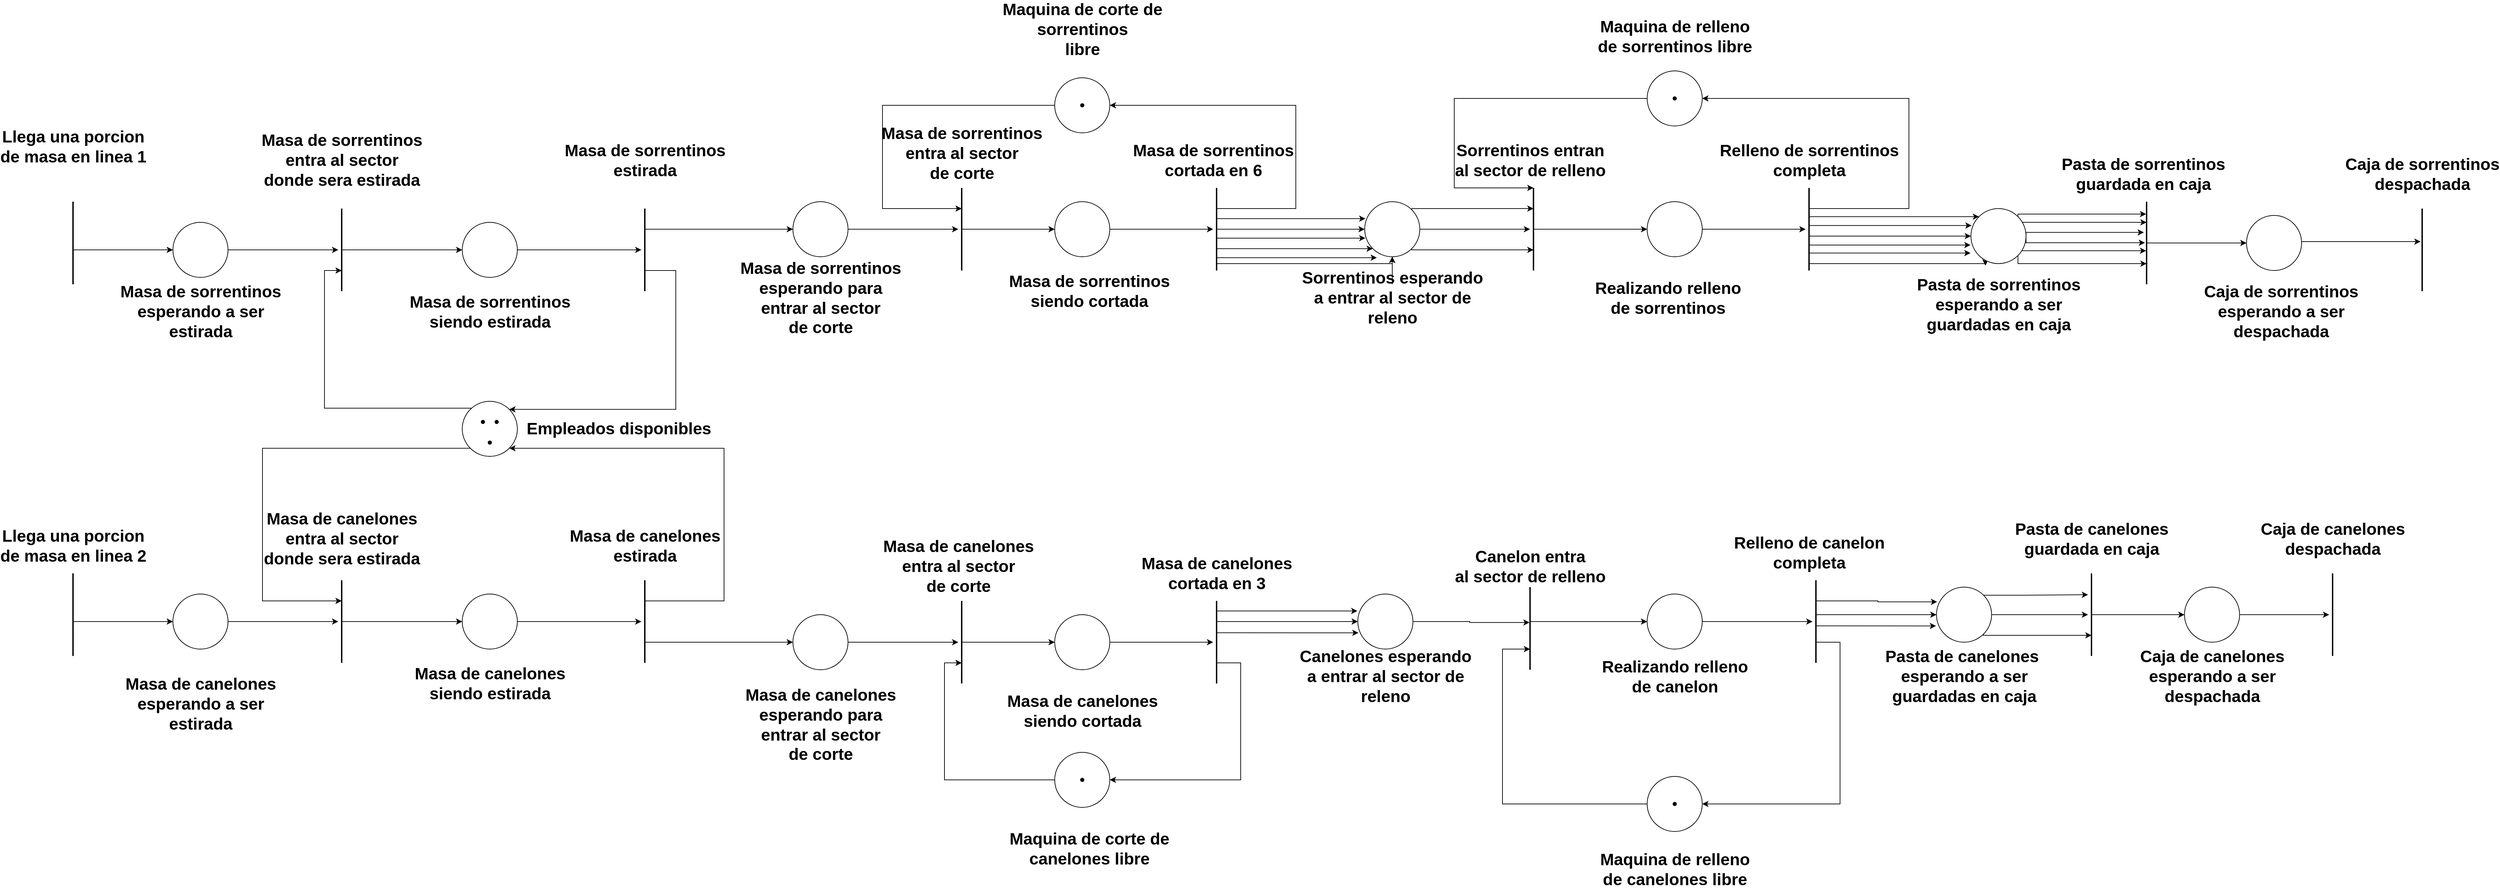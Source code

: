 <mxfile version="15.5.9" type="device"><diagram id="gnlYoE0u05erAn1N2aYO" name="Page-1"><mxGraphModel dx="2664" dy="1972" grid="1" gridSize="10" guides="1" tooltips="1" connect="1" arrows="1" fold="1" page="1" pageScale="1" pageWidth="827" pageHeight="1169" math="0" shadow="0"><root><mxCell id="0"/><mxCell id="1" parent="0"/><mxCell id="bsjl6jIEilmIiNPsIDZf-7" style="edgeStyle=orthogonalEdgeStyle;rounded=0;orthogonalLoop=1;jettySize=auto;html=1;exitX=0.75;exitY=0.5;exitDx=0;exitDy=0;exitPerimeter=0;" edge="1" parent="1" source="bsjl6jIEilmIiNPsIDZf-2" target="bsjl6jIEilmIiNPsIDZf-6"><mxGeometry relative="1" as="geometry"><Array as="points"><mxPoint x="85" y="230"/></Array></mxGeometry></mxCell><mxCell id="bsjl6jIEilmIiNPsIDZf-2" value="" style="line;strokeWidth=2;direction=south;html=1;" vertex="1" parent="1"><mxGeometry x="80" y="160" width="10" height="120" as="geometry"/></mxCell><mxCell id="bsjl6jIEilmIiNPsIDZf-30" style="edgeStyle=orthogonalEdgeStyle;rounded=0;orthogonalLoop=1;jettySize=auto;html=1;exitX=0.75;exitY=0.5;exitDx=0;exitDy=0;exitPerimeter=0;entryX=0;entryY=0.5;entryDx=0;entryDy=0;" edge="1" parent="1" source="bsjl6jIEilmIiNPsIDZf-3" target="bsjl6jIEilmIiNPsIDZf-29"><mxGeometry relative="1" as="geometry"><Array as="points"><mxPoint x="85" y="770"/></Array></mxGeometry></mxCell><mxCell id="bsjl6jIEilmIiNPsIDZf-3" value="" style="line;strokeWidth=2;direction=south;html=1;" vertex="1" parent="1"><mxGeometry x="80" y="700" width="10" height="120" as="geometry"/></mxCell><mxCell id="bsjl6jIEilmIiNPsIDZf-4" value="Llega una porcion&lt;br&gt;de masa en linea 1" style="text;strokeColor=none;fillColor=none;html=1;fontSize=24;fontStyle=1;verticalAlign=middle;align=center;" vertex="1" parent="1"><mxGeometry x="35" y="60" width="100" height="40" as="geometry"/></mxCell><mxCell id="bsjl6jIEilmIiNPsIDZf-5" value="Llega una porcion&lt;br&gt;de masa en linea 2" style="text;strokeColor=none;fillColor=none;html=1;fontSize=24;fontStyle=1;verticalAlign=middle;align=center;" vertex="1" parent="1"><mxGeometry x="35" y="640" width="100" height="40" as="geometry"/></mxCell><mxCell id="bsjl6jIEilmIiNPsIDZf-10" style="edgeStyle=orthogonalEdgeStyle;rounded=0;orthogonalLoop=1;jettySize=auto;html=1;exitX=1;exitY=0.5;exitDx=0;exitDy=0;" edge="1" parent="1" source="bsjl6jIEilmIiNPsIDZf-6" target="bsjl6jIEilmIiNPsIDZf-9"><mxGeometry relative="1" as="geometry"/></mxCell><mxCell id="bsjl6jIEilmIiNPsIDZf-6" value="" style="ellipse;whiteSpace=wrap;html=1;aspect=fixed;" vertex="1" parent="1"><mxGeometry x="230" y="190" width="80" height="80" as="geometry"/></mxCell><mxCell id="bsjl6jIEilmIiNPsIDZf-8" value="Masa de sorrentinos&lt;br&gt;esperando a ser&lt;br&gt;estirada" style="text;strokeColor=none;fillColor=none;html=1;fontSize=24;fontStyle=1;verticalAlign=middle;align=center;" vertex="1" parent="1"><mxGeometry x="220" y="300" width="100" height="40" as="geometry"/></mxCell><mxCell id="bsjl6jIEilmIiNPsIDZf-13" style="edgeStyle=orthogonalEdgeStyle;rounded=0;orthogonalLoop=1;jettySize=auto;html=1;exitX=0.75;exitY=0.5;exitDx=0;exitDy=0;exitPerimeter=0;entryX=0;entryY=0.5;entryDx=0;entryDy=0;" edge="1" parent="1" source="bsjl6jIEilmIiNPsIDZf-9" target="bsjl6jIEilmIiNPsIDZf-12"><mxGeometry relative="1" as="geometry"><Array as="points"><mxPoint x="475" y="230"/></Array></mxGeometry></mxCell><mxCell id="bsjl6jIEilmIiNPsIDZf-9" value="" style="line;strokeWidth=2;direction=south;html=1;" vertex="1" parent="1"><mxGeometry x="470" y="170" width="10" height="120" as="geometry"/></mxCell><mxCell id="bsjl6jIEilmIiNPsIDZf-11" value="Masa de sorrentinos&lt;br&gt;entra al sector&lt;br&gt;donde sera estirada" style="text;strokeColor=none;fillColor=none;html=1;fontSize=24;fontStyle=1;verticalAlign=middle;align=center;" vertex="1" parent="1"><mxGeometry x="425" y="80" width="100" height="40" as="geometry"/></mxCell><mxCell id="bsjl6jIEilmIiNPsIDZf-18" style="edgeStyle=orthogonalEdgeStyle;rounded=0;orthogonalLoop=1;jettySize=auto;html=1;exitX=1;exitY=0.5;exitDx=0;exitDy=0;" edge="1" parent="1" source="bsjl6jIEilmIiNPsIDZf-12" target="bsjl6jIEilmIiNPsIDZf-17"><mxGeometry relative="1" as="geometry"/></mxCell><mxCell id="bsjl6jIEilmIiNPsIDZf-12" value="" style="ellipse;whiteSpace=wrap;html=1;aspect=fixed;fontStyle=1" vertex="1" parent="1"><mxGeometry x="650" y="190" width="80" height="80" as="geometry"/></mxCell><mxCell id="bsjl6jIEilmIiNPsIDZf-14" value="Masa de sorrentinos&lt;br&gt;siendo estirada" style="text;strokeColor=none;fillColor=none;html=1;fontSize=24;fontStyle=1;verticalAlign=middle;align=center;" vertex="1" parent="1"><mxGeometry x="640" y="300" width="100" height="40" as="geometry"/></mxCell><mxCell id="bsjl6jIEilmIiNPsIDZf-28" style="edgeStyle=orthogonalEdgeStyle;rounded=0;orthogonalLoop=1;jettySize=auto;html=1;exitX=0.75;exitY=0.5;exitDx=0;exitDy=0;exitPerimeter=0;entryX=1;entryY=0;entryDx=0;entryDy=0;" edge="1" parent="1" source="bsjl6jIEilmIiNPsIDZf-17" target="bsjl6jIEilmIiNPsIDZf-21"><mxGeometry relative="1" as="geometry"><Array as="points"><mxPoint x="960" y="260"/><mxPoint x="960" y="462"/></Array></mxGeometry></mxCell><mxCell id="bsjl6jIEilmIiNPsIDZf-54" style="edgeStyle=orthogonalEdgeStyle;rounded=0;orthogonalLoop=1;jettySize=auto;html=1;exitX=0.25;exitY=0.5;exitDx=0;exitDy=0;exitPerimeter=0;entryX=0;entryY=0.5;entryDx=0;entryDy=0;" edge="1" parent="1" source="bsjl6jIEilmIiNPsIDZf-17" target="bsjl6jIEilmIiNPsIDZf-51"><mxGeometry relative="1" as="geometry"/></mxCell><mxCell id="bsjl6jIEilmIiNPsIDZf-17" value="" style="line;strokeWidth=2;direction=south;html=1;" vertex="1" parent="1"><mxGeometry x="910" y="170" width="10" height="120" as="geometry"/></mxCell><mxCell id="bsjl6jIEilmIiNPsIDZf-20" value="Masa de sorrentinos&lt;br&gt;estirada" style="text;strokeColor=none;fillColor=none;html=1;fontSize=24;fontStyle=1;verticalAlign=middle;align=center;" vertex="1" parent="1"><mxGeometry x="865" y="80" width="100" height="40" as="geometry"/></mxCell><mxCell id="bsjl6jIEilmIiNPsIDZf-48" style="edgeStyle=orthogonalEdgeStyle;rounded=0;orthogonalLoop=1;jettySize=auto;html=1;exitX=0;exitY=0.5;exitDx=0;exitDy=0;entryX=0.75;entryY=0.5;entryDx=0;entryDy=0;entryPerimeter=0;" edge="1" parent="1" source="bsjl6jIEilmIiNPsIDZf-21" target="bsjl6jIEilmIiNPsIDZf-9"><mxGeometry relative="1" as="geometry"><Array as="points"><mxPoint x="670" y="490"/><mxPoint x="670" y="460"/><mxPoint x="450" y="460"/><mxPoint x="450" y="260"/></Array></mxGeometry></mxCell><mxCell id="bsjl6jIEilmIiNPsIDZf-49" style="edgeStyle=orthogonalEdgeStyle;rounded=0;orthogonalLoop=1;jettySize=auto;html=1;exitX=0;exitY=1;exitDx=0;exitDy=0;entryX=0.25;entryY=0.5;entryDx=0;entryDy=0;entryPerimeter=0;" edge="1" parent="1" source="bsjl6jIEilmIiNPsIDZf-21" target="bsjl6jIEilmIiNPsIDZf-32"><mxGeometry relative="1" as="geometry"><Array as="points"><mxPoint x="360" y="518"/><mxPoint x="360" y="740"/></Array></mxGeometry></mxCell><mxCell id="bsjl6jIEilmIiNPsIDZf-21" value="" style="ellipse;whiteSpace=wrap;html=1;aspect=fixed;" vertex="1" parent="1"><mxGeometry x="650" y="450" width="80" height="80" as="geometry"/></mxCell><mxCell id="bsjl6jIEilmIiNPsIDZf-22" value="" style="shape=waypoint;sketch=0;fillStyle=solid;size=6;pointerEvents=1;points=[];fillColor=none;resizable=0;rotatable=0;perimeter=centerPerimeter;snapToPoint=1;" vertex="1" parent="1"><mxGeometry x="660" y="460" width="40" height="40" as="geometry"/></mxCell><mxCell id="bsjl6jIEilmIiNPsIDZf-23" value="" style="shape=waypoint;sketch=0;fillStyle=solid;size=6;pointerEvents=1;points=[];fillColor=none;resizable=0;rotatable=0;perimeter=centerPerimeter;snapToPoint=1;" vertex="1" parent="1"><mxGeometry x="680" y="460" width="40" height="40" as="geometry"/></mxCell><mxCell id="bsjl6jIEilmIiNPsIDZf-24" value="" style="shape=waypoint;sketch=0;fillStyle=solid;size=6;pointerEvents=1;points=[];fillColor=none;resizable=0;rotatable=0;perimeter=centerPerimeter;snapToPoint=1;" vertex="1" parent="1"><mxGeometry x="670" y="490" width="40" height="40" as="geometry"/></mxCell><mxCell id="bsjl6jIEilmIiNPsIDZf-27" value="Empleados disponibles" style="text;strokeColor=none;fillColor=none;html=1;fontSize=24;fontStyle=1;verticalAlign=middle;align=center;" vertex="1" parent="1"><mxGeometry x="827" y="470" width="100" height="40" as="geometry"/></mxCell><mxCell id="bsjl6jIEilmIiNPsIDZf-33" style="edgeStyle=orthogonalEdgeStyle;rounded=0;orthogonalLoop=1;jettySize=auto;html=1;exitX=1;exitY=0.5;exitDx=0;exitDy=0;" edge="1" parent="1" source="bsjl6jIEilmIiNPsIDZf-29" target="bsjl6jIEilmIiNPsIDZf-32"><mxGeometry relative="1" as="geometry"/></mxCell><mxCell id="bsjl6jIEilmIiNPsIDZf-29" value="" style="ellipse;whiteSpace=wrap;html=1;aspect=fixed;" vertex="1" parent="1"><mxGeometry x="230" y="730" width="80" height="80" as="geometry"/></mxCell><mxCell id="bsjl6jIEilmIiNPsIDZf-31" value="Masa de canelones&lt;br&gt;esperando a ser&lt;br&gt;estirada" style="text;strokeColor=none;fillColor=none;html=1;fontSize=24;fontStyle=1;verticalAlign=middle;align=center;" vertex="1" parent="1"><mxGeometry x="220" y="870" width="100" height="40" as="geometry"/></mxCell><mxCell id="bsjl6jIEilmIiNPsIDZf-37" style="edgeStyle=orthogonalEdgeStyle;rounded=0;orthogonalLoop=1;jettySize=auto;html=1;exitX=0.75;exitY=0.5;exitDx=0;exitDy=0;exitPerimeter=0;entryX=0;entryY=0.5;entryDx=0;entryDy=0;" edge="1" parent="1" source="bsjl6jIEilmIiNPsIDZf-32" target="bsjl6jIEilmIiNPsIDZf-36"><mxGeometry relative="1" as="geometry"><Array as="points"><mxPoint x="475" y="770"/></Array></mxGeometry></mxCell><mxCell id="bsjl6jIEilmIiNPsIDZf-32" value="" style="line;strokeWidth=2;direction=south;html=1;" vertex="1" parent="1"><mxGeometry x="470" y="710" width="10" height="120" as="geometry"/></mxCell><mxCell id="bsjl6jIEilmIiNPsIDZf-35" value="Masa de canelones&lt;br&gt;entra al sector&lt;br&gt;donde sera estirada" style="text;strokeColor=none;fillColor=none;html=1;fontSize=24;fontStyle=1;verticalAlign=middle;align=center;" vertex="1" parent="1"><mxGeometry x="425" y="630" width="100" height="40" as="geometry"/></mxCell><mxCell id="bsjl6jIEilmIiNPsIDZf-45" style="edgeStyle=orthogonalEdgeStyle;rounded=0;orthogonalLoop=1;jettySize=auto;html=1;exitX=1;exitY=0.5;exitDx=0;exitDy=0;" edge="1" parent="1" source="bsjl6jIEilmIiNPsIDZf-36" target="bsjl6jIEilmIiNPsIDZf-43"><mxGeometry relative="1" as="geometry"/></mxCell><mxCell id="bsjl6jIEilmIiNPsIDZf-36" value="" style="ellipse;whiteSpace=wrap;html=1;aspect=fixed;fontStyle=1" vertex="1" parent="1"><mxGeometry x="650" y="730" width="80" height="80" as="geometry"/></mxCell><mxCell id="bsjl6jIEilmIiNPsIDZf-38" value="Masa de canelones&lt;br&gt;siendo estirada" style="text;strokeColor=none;fillColor=none;html=1;fontSize=24;fontStyle=1;verticalAlign=middle;align=center;" vertex="1" parent="1"><mxGeometry x="640" y="840" width="100" height="40" as="geometry"/></mxCell><mxCell id="bsjl6jIEilmIiNPsIDZf-47" style="edgeStyle=orthogonalEdgeStyle;rounded=0;orthogonalLoop=1;jettySize=auto;html=1;exitX=0.25;exitY=0.5;exitDx=0;exitDy=0;exitPerimeter=0;entryX=1;entryY=1;entryDx=0;entryDy=0;" edge="1" parent="1" source="bsjl6jIEilmIiNPsIDZf-43" target="bsjl6jIEilmIiNPsIDZf-21"><mxGeometry relative="1" as="geometry"><Array as="points"><mxPoint x="1030" y="740"/><mxPoint x="1030" y="518"/></Array></mxGeometry></mxCell><mxCell id="bsjl6jIEilmIiNPsIDZf-81" style="edgeStyle=orthogonalEdgeStyle;rounded=0;orthogonalLoop=1;jettySize=auto;html=1;exitX=0.75;exitY=0.5;exitDx=0;exitDy=0;exitPerimeter=0;entryX=0;entryY=0.5;entryDx=0;entryDy=0;" edge="1" parent="1" source="bsjl6jIEilmIiNPsIDZf-43" target="bsjl6jIEilmIiNPsIDZf-79"><mxGeometry relative="1" as="geometry"/></mxCell><mxCell id="bsjl6jIEilmIiNPsIDZf-43" value="" style="line;strokeWidth=2;direction=south;html=1;" vertex="1" parent="1"><mxGeometry x="910" y="710" width="10" height="120" as="geometry"/></mxCell><mxCell id="bsjl6jIEilmIiNPsIDZf-46" value="Masa de canelones&lt;br&gt;estirada" style="text;strokeColor=none;fillColor=none;html=1;fontSize=24;fontStyle=1;verticalAlign=middle;align=center;" vertex="1" parent="1"><mxGeometry x="865" y="640" width="100" height="40" as="geometry"/></mxCell><mxCell id="bsjl6jIEilmIiNPsIDZf-57" style="edgeStyle=orthogonalEdgeStyle;rounded=0;orthogonalLoop=1;jettySize=auto;html=1;exitX=1;exitY=0.5;exitDx=0;exitDy=0;" edge="1" parent="1" source="bsjl6jIEilmIiNPsIDZf-51" target="bsjl6jIEilmIiNPsIDZf-56"><mxGeometry relative="1" as="geometry"/></mxCell><mxCell id="bsjl6jIEilmIiNPsIDZf-51" value="" style="ellipse;whiteSpace=wrap;html=1;aspect=fixed;fontStyle=1" vertex="1" parent="1"><mxGeometry x="1130" y="160" width="80" height="80" as="geometry"/></mxCell><mxCell id="bsjl6jIEilmIiNPsIDZf-55" value="Masa de sorrentinos&lt;br&gt;esperando para&lt;br&gt;entrar al sector&lt;br&gt;de corte" style="text;strokeColor=none;fillColor=none;html=1;fontSize=24;fontStyle=1;verticalAlign=middle;align=center;" vertex="1" parent="1"><mxGeometry x="1120" y="280" width="100" height="40" as="geometry"/></mxCell><mxCell id="bsjl6jIEilmIiNPsIDZf-61" style="edgeStyle=orthogonalEdgeStyle;rounded=0;orthogonalLoop=1;jettySize=auto;html=1;exitX=0.75;exitY=0.5;exitDx=0;exitDy=0;exitPerimeter=0;entryX=0;entryY=0.5;entryDx=0;entryDy=0;" edge="1" parent="1" source="bsjl6jIEilmIiNPsIDZf-56" target="bsjl6jIEilmIiNPsIDZf-60"><mxGeometry relative="1" as="geometry"><Array as="points"><mxPoint x="1375" y="200"/></Array></mxGeometry></mxCell><mxCell id="bsjl6jIEilmIiNPsIDZf-56" value="" style="line;strokeWidth=2;direction=south;html=1;" vertex="1" parent="1"><mxGeometry x="1370" y="140" width="10" height="120" as="geometry"/></mxCell><mxCell id="bsjl6jIEilmIiNPsIDZf-59" value="Masa de sorrentinos&lt;br&gt;entra al sector&lt;br&gt;de corte" style="text;strokeColor=none;fillColor=none;html=1;fontSize=24;fontStyle=1;verticalAlign=middle;align=center;" vertex="1" parent="1"><mxGeometry x="1325" y="70" width="100" height="40" as="geometry"/></mxCell><mxCell id="bsjl6jIEilmIiNPsIDZf-76" style="edgeStyle=orthogonalEdgeStyle;rounded=0;orthogonalLoop=1;jettySize=auto;html=1;exitX=1;exitY=0.5;exitDx=0;exitDy=0;" edge="1" parent="1" source="bsjl6jIEilmIiNPsIDZf-60" target="bsjl6jIEilmIiNPsIDZf-63"><mxGeometry relative="1" as="geometry"/></mxCell><mxCell id="bsjl6jIEilmIiNPsIDZf-60" value="" style="ellipse;whiteSpace=wrap;html=1;aspect=fixed;fontStyle=1" vertex="1" parent="1"><mxGeometry x="1510" y="160" width="80" height="80" as="geometry"/></mxCell><mxCell id="bsjl6jIEilmIiNPsIDZf-62" value="Masa de sorrentinos&lt;br&gt;siendo cortada" style="text;strokeColor=none;fillColor=none;html=1;fontSize=24;fontStyle=1;verticalAlign=middle;align=center;" vertex="1" parent="1"><mxGeometry x="1510" y="270" width="100" height="40" as="geometry"/></mxCell><mxCell id="bsjl6jIEilmIiNPsIDZf-73" style="edgeStyle=orthogonalEdgeStyle;rounded=0;orthogonalLoop=1;jettySize=auto;html=1;exitX=0.25;exitY=0.5;exitDx=0;exitDy=0;exitPerimeter=0;entryX=1;entryY=0.5;entryDx=0;entryDy=0;" edge="1" parent="1" source="bsjl6jIEilmIiNPsIDZf-63" target="bsjl6jIEilmIiNPsIDZf-71"><mxGeometry relative="1" as="geometry"><Array as="points"><mxPoint x="1860" y="170"/><mxPoint x="1860" y="20"/></Array></mxGeometry></mxCell><mxCell id="bsjl6jIEilmIiNPsIDZf-100" style="edgeStyle=orthogonalEdgeStyle;rounded=0;orthogonalLoop=1;jettySize=auto;html=1;exitX=0.25;exitY=0.5;exitDx=0;exitDy=0;exitPerimeter=0;entryX=0.012;entryY=0.308;entryDx=0;entryDy=0;entryPerimeter=0;" edge="1" parent="1" source="bsjl6jIEilmIiNPsIDZf-63" target="bsjl6jIEilmIiNPsIDZf-98"><mxGeometry relative="1" as="geometry"><Array as="points"><mxPoint x="1745" y="185"/></Array></mxGeometry></mxCell><mxCell id="bsjl6jIEilmIiNPsIDZf-101" style="edgeStyle=orthogonalEdgeStyle;rounded=0;orthogonalLoop=1;jettySize=auto;html=1;exitX=0.75;exitY=0.5;exitDx=0;exitDy=0;exitPerimeter=0;entryX=0;entryY=0.5;entryDx=0;entryDy=0;" edge="1" parent="1" source="bsjl6jIEilmIiNPsIDZf-63" target="bsjl6jIEilmIiNPsIDZf-98"><mxGeometry relative="1" as="geometry"><Array as="points"><mxPoint x="1745" y="200"/></Array></mxGeometry></mxCell><mxCell id="bsjl6jIEilmIiNPsIDZf-102" style="edgeStyle=orthogonalEdgeStyle;rounded=0;orthogonalLoop=1;jettySize=auto;html=1;exitX=0.75;exitY=0.5;exitDx=0;exitDy=0;exitPerimeter=0;entryX=0.012;entryY=0.662;entryDx=0;entryDy=0;entryPerimeter=0;" edge="1" parent="1" source="bsjl6jIEilmIiNPsIDZf-63" target="bsjl6jIEilmIiNPsIDZf-98"><mxGeometry relative="1" as="geometry"><Array as="points"><mxPoint x="1745" y="213"/></Array></mxGeometry></mxCell><mxCell id="bsjl6jIEilmIiNPsIDZf-103" style="edgeStyle=orthogonalEdgeStyle;rounded=0;orthogonalLoop=1;jettySize=auto;html=1;exitX=0.75;exitY=0.5;exitDx=0;exitDy=0;exitPerimeter=0;entryX=0;entryY=1;entryDx=0;entryDy=0;" edge="1" parent="1" source="bsjl6jIEilmIiNPsIDZf-63" target="bsjl6jIEilmIiNPsIDZf-98"><mxGeometry relative="1" as="geometry"><Array as="points"><mxPoint x="1745" y="228"/></Array></mxGeometry></mxCell><mxCell id="bsjl6jIEilmIiNPsIDZf-104" style="edgeStyle=orthogonalEdgeStyle;rounded=0;orthogonalLoop=1;jettySize=auto;html=1;exitX=0.75;exitY=0.5;exitDx=0;exitDy=0;exitPerimeter=0;entryX=0.5;entryY=1;entryDx=0;entryDy=0;" edge="1" parent="1" source="bsjl6jIEilmIiNPsIDZf-63" target="bsjl6jIEilmIiNPsIDZf-98"><mxGeometry relative="1" as="geometry"><Array as="points"><mxPoint x="1745" y="250"/><mxPoint x="2000" y="250"/></Array></mxGeometry></mxCell><mxCell id="bsjl6jIEilmIiNPsIDZf-105" style="edgeStyle=orthogonalEdgeStyle;rounded=0;orthogonalLoop=1;jettySize=auto;html=1;exitX=0.75;exitY=0.5;exitDx=0;exitDy=0;exitPerimeter=0;entryX=0.221;entryY=1.017;entryDx=0;entryDy=0;entryPerimeter=0;" edge="1" parent="1" source="bsjl6jIEilmIiNPsIDZf-63" target="bsjl6jIEilmIiNPsIDZf-98"><mxGeometry relative="1" as="geometry"><Array as="points"><mxPoint x="1745" y="241"/></Array></mxGeometry></mxCell><mxCell id="bsjl6jIEilmIiNPsIDZf-63" value="" style="line;strokeWidth=2;direction=south;html=1;" vertex="1" parent="1"><mxGeometry x="1740" y="140" width="10" height="120" as="geometry"/></mxCell><mxCell id="bsjl6jIEilmIiNPsIDZf-74" style="edgeStyle=orthogonalEdgeStyle;rounded=0;orthogonalLoop=1;jettySize=auto;html=1;exitX=0;exitY=0.5;exitDx=0;exitDy=0;entryX=0.25;entryY=0.5;entryDx=0;entryDy=0;entryPerimeter=0;" edge="1" parent="1" source="bsjl6jIEilmIiNPsIDZf-71" target="bsjl6jIEilmIiNPsIDZf-56"><mxGeometry relative="1" as="geometry"><Array as="points"><mxPoint x="1260" y="20"/><mxPoint x="1260" y="170"/></Array></mxGeometry></mxCell><mxCell id="bsjl6jIEilmIiNPsIDZf-71" value="" style="ellipse;whiteSpace=wrap;html=1;aspect=fixed;fontStyle=1" vertex="1" parent="1"><mxGeometry x="1510" y="-20" width="80" height="80" as="geometry"/></mxCell><mxCell id="bsjl6jIEilmIiNPsIDZf-72" value="" style="shape=waypoint;sketch=0;fillStyle=solid;size=6;pointerEvents=1;points=[];fillColor=none;resizable=0;rotatable=0;perimeter=centerPerimeter;snapToPoint=1;" vertex="1" parent="1"><mxGeometry x="1530" width="40" height="40" as="geometry"/></mxCell><mxCell id="bsjl6jIEilmIiNPsIDZf-75" value="Maquina de corte de &lt;br&gt;sorrentinos&lt;br&gt;libre" style="text;strokeColor=none;fillColor=none;html=1;fontSize=24;fontStyle=1;verticalAlign=middle;align=center;" vertex="1" parent="1"><mxGeometry x="1500" y="-110" width="100" height="40" as="geometry"/></mxCell><mxCell id="bsjl6jIEilmIiNPsIDZf-77" value="Masa de sorrentinos&lt;br&gt;cortada en 6" style="text;strokeColor=none;fillColor=none;html=1;fontSize=24;fontStyle=1;verticalAlign=middle;align=center;" vertex="1" parent="1"><mxGeometry x="1690" y="80" width="100" height="40" as="geometry"/></mxCell><mxCell id="bsjl6jIEilmIiNPsIDZf-84" style="edgeStyle=orthogonalEdgeStyle;rounded=0;orthogonalLoop=1;jettySize=auto;html=1;exitX=1;exitY=0.5;exitDx=0;exitDy=0;" edge="1" parent="1" source="bsjl6jIEilmIiNPsIDZf-79" target="bsjl6jIEilmIiNPsIDZf-83"><mxGeometry relative="1" as="geometry"/></mxCell><mxCell id="bsjl6jIEilmIiNPsIDZf-79" value="" style="ellipse;whiteSpace=wrap;html=1;aspect=fixed;fontStyle=1" vertex="1" parent="1"><mxGeometry x="1130" y="760" width="80" height="80" as="geometry"/></mxCell><mxCell id="bsjl6jIEilmIiNPsIDZf-82" value="Masa de canelones&lt;br&gt;esperando para&lt;br&gt;entrar al sector&lt;br&gt;de corte" style="text;strokeColor=none;fillColor=none;html=1;fontSize=24;fontStyle=1;verticalAlign=middle;align=center;" vertex="1" parent="1"><mxGeometry x="1120" y="900" width="100" height="40" as="geometry"/></mxCell><mxCell id="bsjl6jIEilmIiNPsIDZf-87" style="edgeStyle=orthogonalEdgeStyle;rounded=0;orthogonalLoop=1;jettySize=auto;html=1;exitX=0.75;exitY=0.5;exitDx=0;exitDy=0;exitPerimeter=0;entryX=0;entryY=0.5;entryDx=0;entryDy=0;" edge="1" parent="1" source="bsjl6jIEilmIiNPsIDZf-83" target="bsjl6jIEilmIiNPsIDZf-86"><mxGeometry relative="1" as="geometry"><Array as="points"><mxPoint x="1375" y="800"/></Array></mxGeometry></mxCell><mxCell id="bsjl6jIEilmIiNPsIDZf-83" value="" style="line;strokeWidth=2;direction=south;html=1;" vertex="1" parent="1"><mxGeometry x="1370" y="740" width="10" height="120" as="geometry"/></mxCell><mxCell id="bsjl6jIEilmIiNPsIDZf-85" value="Masa de canelones&lt;br&gt;entra al sector&lt;br&gt;de corte" style="text;strokeColor=none;fillColor=none;html=1;fontSize=24;fontStyle=1;verticalAlign=middle;align=center;" vertex="1" parent="1"><mxGeometry x="1320" y="670" width="100" height="40" as="geometry"/></mxCell><mxCell id="bsjl6jIEilmIiNPsIDZf-91" style="edgeStyle=orthogonalEdgeStyle;rounded=0;orthogonalLoop=1;jettySize=auto;html=1;exitX=1;exitY=0.5;exitDx=0;exitDy=0;" edge="1" parent="1" source="bsjl6jIEilmIiNPsIDZf-86" target="bsjl6jIEilmIiNPsIDZf-90"><mxGeometry relative="1" as="geometry"/></mxCell><mxCell id="bsjl6jIEilmIiNPsIDZf-86" value="" style="ellipse;whiteSpace=wrap;html=1;aspect=fixed;fontStyle=1" vertex="1" parent="1"><mxGeometry x="1510" y="760" width="80" height="80" as="geometry"/></mxCell><mxCell id="bsjl6jIEilmIiNPsIDZf-88" value="Masa de canelones&lt;br&gt;siendo cortada" style="text;strokeColor=none;fillColor=none;html=1;fontSize=24;fontStyle=1;verticalAlign=middle;align=center;" vertex="1" parent="1"><mxGeometry x="1500" y="880" width="100" height="40" as="geometry"/></mxCell><mxCell id="bsjl6jIEilmIiNPsIDZf-95" style="edgeStyle=orthogonalEdgeStyle;rounded=0;orthogonalLoop=1;jettySize=auto;html=1;exitX=0.75;exitY=0.5;exitDx=0;exitDy=0;exitPerimeter=0;entryX=1;entryY=0.5;entryDx=0;entryDy=0;" edge="1" parent="1" source="bsjl6jIEilmIiNPsIDZf-90" target="bsjl6jIEilmIiNPsIDZf-93"><mxGeometry relative="1" as="geometry"><Array as="points"><mxPoint x="1780" y="830"/><mxPoint x="1780" y="1000"/></Array></mxGeometry></mxCell><mxCell id="bsjl6jIEilmIiNPsIDZf-126" style="edgeStyle=orthogonalEdgeStyle;rounded=0;orthogonalLoop=1;jettySize=auto;html=1;exitX=0.25;exitY=0.5;exitDx=0;exitDy=0;exitPerimeter=0;entryX=0;entryY=0.5;entryDx=0;entryDy=0;" edge="1" parent="1" source="bsjl6jIEilmIiNPsIDZf-90" target="bsjl6jIEilmIiNPsIDZf-125"><mxGeometry relative="1" as="geometry"/></mxCell><mxCell id="bsjl6jIEilmIiNPsIDZf-129" style="edgeStyle=orthogonalEdgeStyle;rounded=0;orthogonalLoop=1;jettySize=auto;html=1;exitX=0;exitY=0.5;exitDx=0;exitDy=0;exitPerimeter=0;entryX=-0.008;entryY=0.308;entryDx=0;entryDy=0;entryPerimeter=0;" edge="1" parent="1" source="bsjl6jIEilmIiNPsIDZf-90" target="bsjl6jIEilmIiNPsIDZf-125"><mxGeometry relative="1" as="geometry"><Array as="points"><mxPoint x="1745" y="755"/></Array></mxGeometry></mxCell><mxCell id="bsjl6jIEilmIiNPsIDZf-130" style="edgeStyle=orthogonalEdgeStyle;rounded=0;orthogonalLoop=1;jettySize=auto;html=1;exitX=0.25;exitY=0.5;exitDx=0;exitDy=0;exitPerimeter=0;entryX=0.012;entryY=0.704;entryDx=0;entryDy=0;entryPerimeter=0;" edge="1" parent="1" source="bsjl6jIEilmIiNPsIDZf-90" target="bsjl6jIEilmIiNPsIDZf-125"><mxGeometry relative="1" as="geometry"><Array as="points"><mxPoint x="1745" y="786"/></Array></mxGeometry></mxCell><mxCell id="bsjl6jIEilmIiNPsIDZf-90" value="" style="line;strokeWidth=2;direction=south;html=1;" vertex="1" parent="1"><mxGeometry x="1740" y="740" width="10" height="120" as="geometry"/></mxCell><mxCell id="bsjl6jIEilmIiNPsIDZf-92" value="Masa de canelones&lt;br&gt;cortada en 3" style="text;strokeColor=none;fillColor=none;html=1;fontSize=24;fontStyle=1;verticalAlign=middle;align=center;" vertex="1" parent="1"><mxGeometry x="1695" y="680" width="100" height="40" as="geometry"/></mxCell><mxCell id="bsjl6jIEilmIiNPsIDZf-96" style="edgeStyle=orthogonalEdgeStyle;rounded=0;orthogonalLoop=1;jettySize=auto;html=1;exitX=0;exitY=0.5;exitDx=0;exitDy=0;entryX=0.75;entryY=0.5;entryDx=0;entryDy=0;entryPerimeter=0;" edge="1" parent="1" source="bsjl6jIEilmIiNPsIDZf-93" target="bsjl6jIEilmIiNPsIDZf-83"><mxGeometry relative="1" as="geometry"><Array as="points"><mxPoint x="1350" y="1000"/><mxPoint x="1350" y="830"/></Array></mxGeometry></mxCell><mxCell id="bsjl6jIEilmIiNPsIDZf-93" value="" style="ellipse;whiteSpace=wrap;html=1;aspect=fixed;fontStyle=1" vertex="1" parent="1"><mxGeometry x="1510" y="960" width="80" height="80" as="geometry"/></mxCell><mxCell id="bsjl6jIEilmIiNPsIDZf-94" value="" style="shape=waypoint;sketch=0;fillStyle=solid;size=6;pointerEvents=1;points=[];fillColor=none;resizable=0;rotatable=0;perimeter=centerPerimeter;snapToPoint=1;" vertex="1" parent="1"><mxGeometry x="1530" y="980" width="40" height="40" as="geometry"/></mxCell><mxCell id="bsjl6jIEilmIiNPsIDZf-97" value="Maquina de corte de &lt;br&gt;canelones libre" style="text;strokeColor=none;fillColor=none;html=1;fontSize=24;fontStyle=1;verticalAlign=middle;align=center;" vertex="1" parent="1"><mxGeometry x="1510" y="1080" width="100" height="40" as="geometry"/></mxCell><mxCell id="bsjl6jIEilmIiNPsIDZf-109" style="edgeStyle=orthogonalEdgeStyle;rounded=0;orthogonalLoop=1;jettySize=auto;html=1;exitX=1;exitY=0;exitDx=0;exitDy=0;entryX=0.25;entryY=0.5;entryDx=0;entryDy=0;entryPerimeter=0;" edge="1" parent="1" source="bsjl6jIEilmIiNPsIDZf-98" target="bsjl6jIEilmIiNPsIDZf-107"><mxGeometry relative="1" as="geometry"><Array as="points"><mxPoint x="2028" y="170"/></Array></mxGeometry></mxCell><mxCell id="bsjl6jIEilmIiNPsIDZf-110" style="edgeStyle=orthogonalEdgeStyle;rounded=0;orthogonalLoop=1;jettySize=auto;html=1;exitX=1;exitY=0.5;exitDx=0;exitDy=0;" edge="1" parent="1" source="bsjl6jIEilmIiNPsIDZf-98" target="bsjl6jIEilmIiNPsIDZf-107"><mxGeometry relative="1" as="geometry"/></mxCell><mxCell id="bsjl6jIEilmIiNPsIDZf-111" style="edgeStyle=orthogonalEdgeStyle;rounded=0;orthogonalLoop=1;jettySize=auto;html=1;exitX=1;exitY=1;exitDx=0;exitDy=0;entryX=0.75;entryY=0.5;entryDx=0;entryDy=0;entryPerimeter=0;" edge="1" parent="1" source="bsjl6jIEilmIiNPsIDZf-98" target="bsjl6jIEilmIiNPsIDZf-107"><mxGeometry relative="1" as="geometry"><Array as="points"><mxPoint x="2028" y="230"/></Array></mxGeometry></mxCell><mxCell id="bsjl6jIEilmIiNPsIDZf-98" value="" style="ellipse;whiteSpace=wrap;html=1;aspect=fixed;fontStyle=1" vertex="1" parent="1"><mxGeometry x="1960" y="160" width="80" height="80" as="geometry"/></mxCell><mxCell id="bsjl6jIEilmIiNPsIDZf-124" value="" style="edgeStyle=orthogonalEdgeStyle;rounded=0;orthogonalLoop=1;jettySize=auto;html=1;" edge="1" parent="1" source="bsjl6jIEilmIiNPsIDZf-106" target="bsjl6jIEilmIiNPsIDZf-98"><mxGeometry relative="1" as="geometry"/></mxCell><mxCell id="bsjl6jIEilmIiNPsIDZf-106" value="Sorrentinos esperando&lt;br&gt;a entrar al sector de&lt;br&gt;releno" style="text;strokeColor=none;fillColor=none;html=1;fontSize=24;fontStyle=1;verticalAlign=middle;align=center;" vertex="1" parent="1"><mxGeometry x="1950" y="280" width="100" height="40" as="geometry"/></mxCell><mxCell id="bsjl6jIEilmIiNPsIDZf-114" style="edgeStyle=orthogonalEdgeStyle;rounded=0;orthogonalLoop=1;jettySize=auto;html=1;exitX=0.75;exitY=0.5;exitDx=0;exitDy=0;exitPerimeter=0;entryX=0;entryY=0.5;entryDx=0;entryDy=0;" edge="1" parent="1" source="bsjl6jIEilmIiNPsIDZf-107" target="bsjl6jIEilmIiNPsIDZf-113"><mxGeometry relative="1" as="geometry"><Array as="points"><mxPoint x="2205" y="200"/></Array></mxGeometry></mxCell><mxCell id="bsjl6jIEilmIiNPsIDZf-107" value="" style="line;strokeWidth=2;direction=south;html=1;" vertex="1" parent="1"><mxGeometry x="2200" y="140" width="10" height="120" as="geometry"/></mxCell><mxCell id="bsjl6jIEilmIiNPsIDZf-112" value="Sorrentinos entran&lt;br&gt;al sector de relleno" style="text;strokeColor=none;fillColor=none;html=1;fontSize=24;fontStyle=1;verticalAlign=middle;align=center;" vertex="1" parent="1"><mxGeometry x="2150" y="80" width="100" height="40" as="geometry"/></mxCell><mxCell id="bsjl6jIEilmIiNPsIDZf-117" style="edgeStyle=orthogonalEdgeStyle;rounded=0;orthogonalLoop=1;jettySize=auto;html=1;exitX=1;exitY=0.5;exitDx=0;exitDy=0;" edge="1" parent="1" source="bsjl6jIEilmIiNPsIDZf-113" target="bsjl6jIEilmIiNPsIDZf-116"><mxGeometry relative="1" as="geometry"/></mxCell><mxCell id="bsjl6jIEilmIiNPsIDZf-113" value="" style="ellipse;whiteSpace=wrap;html=1;aspect=fixed;fontStyle=1" vertex="1" parent="1"><mxGeometry x="2370" y="160" width="80" height="80" as="geometry"/></mxCell><mxCell id="bsjl6jIEilmIiNPsIDZf-115" value="Realizando relleno&lt;br&gt;de sorrentinos" style="text;strokeColor=none;fillColor=none;html=1;fontSize=24;fontStyle=1;verticalAlign=middle;align=center;" vertex="1" parent="1"><mxGeometry x="2350" y="280" width="100" height="40" as="geometry"/></mxCell><mxCell id="bsjl6jIEilmIiNPsIDZf-121" style="edgeStyle=orthogonalEdgeStyle;rounded=0;orthogonalLoop=1;jettySize=auto;html=1;exitX=0.25;exitY=0.5;exitDx=0;exitDy=0;exitPerimeter=0;entryX=1;entryY=0.5;entryDx=0;entryDy=0;" edge="1" parent="1" source="bsjl6jIEilmIiNPsIDZf-116" target="bsjl6jIEilmIiNPsIDZf-119"><mxGeometry relative="1" as="geometry"><Array as="points"><mxPoint x="2750" y="170"/><mxPoint x="2750" y="10"/></Array></mxGeometry></mxCell><mxCell id="bsjl6jIEilmIiNPsIDZf-170" style="edgeStyle=orthogonalEdgeStyle;rounded=0;orthogonalLoop=1;jettySize=auto;html=1;exitX=0.25;exitY=0.5;exitDx=0;exitDy=0;exitPerimeter=0;entryX=0;entryY=0;entryDx=0;entryDy=0;" edge="1" parent="1" source="bsjl6jIEilmIiNPsIDZf-116" target="bsjl6jIEilmIiNPsIDZf-169"><mxGeometry relative="1" as="geometry"><Array as="points"><mxPoint x="2605" y="182"/></Array></mxGeometry></mxCell><mxCell id="bsjl6jIEilmIiNPsIDZf-171" style="edgeStyle=orthogonalEdgeStyle;rounded=0;orthogonalLoop=1;jettySize=auto;html=1;exitX=0.25;exitY=0.5;exitDx=0;exitDy=0;exitPerimeter=0;entryX=0.012;entryY=0.308;entryDx=0;entryDy=0;entryPerimeter=0;" edge="1" parent="1" source="bsjl6jIEilmIiNPsIDZf-116" target="bsjl6jIEilmIiNPsIDZf-169"><mxGeometry relative="1" as="geometry"><Array as="points"><mxPoint x="2605" y="195"/></Array></mxGeometry></mxCell><mxCell id="bsjl6jIEilmIiNPsIDZf-172" style="edgeStyle=orthogonalEdgeStyle;rounded=0;orthogonalLoop=1;jettySize=auto;html=1;exitX=0.25;exitY=0.5;exitDx=0;exitDy=0;exitPerimeter=0;entryX=0;entryY=0.5;entryDx=0;entryDy=0;" edge="1" parent="1" source="bsjl6jIEilmIiNPsIDZf-116" target="bsjl6jIEilmIiNPsIDZf-169"><mxGeometry relative="1" as="geometry"><Array as="points"><mxPoint x="2605" y="210"/></Array></mxGeometry></mxCell><mxCell id="bsjl6jIEilmIiNPsIDZf-173" style="edgeStyle=orthogonalEdgeStyle;rounded=0;orthogonalLoop=1;jettySize=auto;html=1;exitX=0.75;exitY=0.5;exitDx=0;exitDy=0;exitPerimeter=0;entryX=-0.008;entryY=0.662;entryDx=0;entryDy=0;entryPerimeter=0;" edge="1" parent="1" source="bsjl6jIEilmIiNPsIDZf-116" target="bsjl6jIEilmIiNPsIDZf-169"><mxGeometry relative="1" as="geometry"><Array as="points"><mxPoint x="2605" y="223"/></Array></mxGeometry></mxCell><mxCell id="bsjl6jIEilmIiNPsIDZf-174" style="edgeStyle=orthogonalEdgeStyle;rounded=0;orthogonalLoop=1;jettySize=auto;html=1;exitX=0.75;exitY=0.5;exitDx=0;exitDy=0;exitPerimeter=0;entryX=-0.008;entryY=0.808;entryDx=0;entryDy=0;entryPerimeter=0;" edge="1" parent="1" source="bsjl6jIEilmIiNPsIDZf-116" target="bsjl6jIEilmIiNPsIDZf-169"><mxGeometry relative="1" as="geometry"><Array as="points"><mxPoint x="2605" y="235"/></Array></mxGeometry></mxCell><mxCell id="bsjl6jIEilmIiNPsIDZf-176" style="edgeStyle=orthogonalEdgeStyle;rounded=0;orthogonalLoop=1;jettySize=auto;html=1;exitX=0.75;exitY=0.5;exitDx=0;exitDy=0;exitPerimeter=0;entryX=0.262;entryY=1.037;entryDx=0;entryDy=0;entryPerimeter=0;" edge="1" parent="1" source="bsjl6jIEilmIiNPsIDZf-116" target="bsjl6jIEilmIiNPsIDZf-169"><mxGeometry relative="1" as="geometry"><Array as="points"><mxPoint x="2605" y="250"/><mxPoint x="2861" y="250"/></Array></mxGeometry></mxCell><mxCell id="bsjl6jIEilmIiNPsIDZf-116" value="" style="line;strokeWidth=2;direction=south;html=1;" vertex="1" parent="1"><mxGeometry x="2600" y="140" width="10" height="120" as="geometry"/></mxCell><mxCell id="bsjl6jIEilmIiNPsIDZf-118" value="Relleno de sorrentinos&lt;br&gt;completa" style="text;strokeColor=none;fillColor=none;html=1;fontSize=24;fontStyle=1;verticalAlign=middle;align=center;" vertex="1" parent="1"><mxGeometry x="2555" y="80" width="100" height="40" as="geometry"/></mxCell><mxCell id="bsjl6jIEilmIiNPsIDZf-122" style="edgeStyle=orthogonalEdgeStyle;rounded=0;orthogonalLoop=1;jettySize=auto;html=1;exitX=0;exitY=0.5;exitDx=0;exitDy=0;entryX=0;entryY=0.5;entryDx=0;entryDy=0;entryPerimeter=0;" edge="1" parent="1" source="bsjl6jIEilmIiNPsIDZf-119" target="bsjl6jIEilmIiNPsIDZf-107"><mxGeometry relative="1" as="geometry"><Array as="points"><mxPoint x="2090" y="10"/><mxPoint x="2090" y="140"/></Array></mxGeometry></mxCell><mxCell id="bsjl6jIEilmIiNPsIDZf-119" value="" style="ellipse;whiteSpace=wrap;html=1;aspect=fixed;fontStyle=1" vertex="1" parent="1"><mxGeometry x="2370" y="-30" width="80" height="80" as="geometry"/></mxCell><mxCell id="bsjl6jIEilmIiNPsIDZf-120" value="" style="shape=waypoint;sketch=0;fillStyle=solid;size=6;pointerEvents=1;points=[];fillColor=none;resizable=0;rotatable=0;perimeter=centerPerimeter;snapToPoint=1;" vertex="1" parent="1"><mxGeometry x="2390" y="-10" width="40" height="40" as="geometry"/></mxCell><mxCell id="bsjl6jIEilmIiNPsIDZf-123" value="Maquina de relleno&lt;br&gt;de sorrentinos libre" style="text;strokeColor=none;fillColor=none;html=1;fontSize=24;fontStyle=1;verticalAlign=middle;align=center;" vertex="1" parent="1"><mxGeometry x="2360" y="-100" width="100" height="40" as="geometry"/></mxCell><mxCell id="bsjl6jIEilmIiNPsIDZf-135" style="edgeStyle=orthogonalEdgeStyle;rounded=0;orthogonalLoop=1;jettySize=auto;html=1;exitX=1;exitY=0.5;exitDx=0;exitDy=0;entryX=0.428;entryY=0.567;entryDx=0;entryDy=0;entryPerimeter=0;" edge="1" parent="1" source="bsjl6jIEilmIiNPsIDZf-125" target="bsjl6jIEilmIiNPsIDZf-131"><mxGeometry relative="1" as="geometry"/></mxCell><mxCell id="bsjl6jIEilmIiNPsIDZf-125" value="" style="ellipse;whiteSpace=wrap;html=1;aspect=fixed;fontStyle=1" vertex="1" parent="1"><mxGeometry x="1950" y="730" width="80" height="80" as="geometry"/></mxCell><mxCell id="bsjl6jIEilmIiNPsIDZf-128" value="Canelones esperando&lt;br&gt;a entrar al sector de&lt;br&gt;releno" style="text;strokeColor=none;fillColor=none;html=1;fontSize=24;fontStyle=1;verticalAlign=middle;align=center;" vertex="1" parent="1"><mxGeometry x="1940" y="830" width="100" height="40" as="geometry"/></mxCell><mxCell id="bsjl6jIEilmIiNPsIDZf-138" style="edgeStyle=orthogonalEdgeStyle;rounded=0;orthogonalLoop=1;jettySize=auto;html=1;exitX=0.75;exitY=0.5;exitDx=0;exitDy=0;exitPerimeter=0;entryX=0;entryY=0.5;entryDx=0;entryDy=0;" edge="1" parent="1" source="bsjl6jIEilmIiNPsIDZf-131" target="bsjl6jIEilmIiNPsIDZf-137"><mxGeometry relative="1" as="geometry"><Array as="points"><mxPoint x="2200" y="770"/></Array></mxGeometry></mxCell><mxCell id="bsjl6jIEilmIiNPsIDZf-131" value="" style="line;strokeWidth=2;direction=south;html=1;" vertex="1" parent="1"><mxGeometry x="2195" y="720" width="10" height="120" as="geometry"/></mxCell><mxCell id="bsjl6jIEilmIiNPsIDZf-136" value="Canelon entra&lt;br&gt;al sector de relleno" style="text;strokeColor=none;fillColor=none;html=1;fontSize=24;fontStyle=1;verticalAlign=middle;align=center;" vertex="1" parent="1"><mxGeometry x="2150" y="670" width="100" height="40" as="geometry"/></mxCell><mxCell id="bsjl6jIEilmIiNPsIDZf-141" style="edgeStyle=orthogonalEdgeStyle;rounded=0;orthogonalLoop=1;jettySize=auto;html=1;exitX=1;exitY=0.5;exitDx=0;exitDy=0;" edge="1" parent="1" source="bsjl6jIEilmIiNPsIDZf-137" target="bsjl6jIEilmIiNPsIDZf-140"><mxGeometry relative="1" as="geometry"/></mxCell><mxCell id="bsjl6jIEilmIiNPsIDZf-137" value="" style="ellipse;whiteSpace=wrap;html=1;aspect=fixed;fontStyle=1" vertex="1" parent="1"><mxGeometry x="2370" y="730" width="80" height="80" as="geometry"/></mxCell><mxCell id="bsjl6jIEilmIiNPsIDZf-139" value="Realizando relleno&lt;br&gt;de canelon" style="text;strokeColor=none;fillColor=none;html=1;fontSize=24;fontStyle=1;verticalAlign=middle;align=center;" vertex="1" parent="1"><mxGeometry x="2360" y="830" width="100" height="40" as="geometry"/></mxCell><mxCell id="bsjl6jIEilmIiNPsIDZf-146" style="edgeStyle=orthogonalEdgeStyle;rounded=0;orthogonalLoop=1;jettySize=auto;html=1;exitX=0.75;exitY=0.5;exitDx=0;exitDy=0;exitPerimeter=0;entryX=1;entryY=0.5;entryDx=0;entryDy=0;" edge="1" parent="1" source="bsjl6jIEilmIiNPsIDZf-140" target="bsjl6jIEilmIiNPsIDZf-143"><mxGeometry relative="1" as="geometry"><Array as="points"><mxPoint x="2650" y="800"/><mxPoint x="2650" y="1035"/></Array></mxGeometry></mxCell><mxCell id="bsjl6jIEilmIiNPsIDZf-149" style="edgeStyle=orthogonalEdgeStyle;rounded=0;orthogonalLoop=1;jettySize=auto;html=1;exitX=0.25;exitY=0.5;exitDx=0;exitDy=0;exitPerimeter=0;entryX=0;entryY=0.5;entryDx=0;entryDy=0;" edge="1" parent="1" source="bsjl6jIEilmIiNPsIDZf-140" target="bsjl6jIEilmIiNPsIDZf-148"><mxGeometry relative="1" as="geometry"><Array as="points"><mxPoint x="2615" y="760"/></Array></mxGeometry></mxCell><mxCell id="bsjl6jIEilmIiNPsIDZf-159" style="edgeStyle=orthogonalEdgeStyle;rounded=0;orthogonalLoop=1;jettySize=auto;html=1;exitX=0.25;exitY=0.5;exitDx=0;exitDy=0;exitPerimeter=0;entryX=0.012;entryY=0.267;entryDx=0;entryDy=0;entryPerimeter=0;" edge="1" parent="1" source="bsjl6jIEilmIiNPsIDZf-140" target="bsjl6jIEilmIiNPsIDZf-148"><mxGeometry relative="1" as="geometry"/></mxCell><mxCell id="bsjl6jIEilmIiNPsIDZf-160" style="edgeStyle=orthogonalEdgeStyle;rounded=0;orthogonalLoop=1;jettySize=auto;html=1;exitX=0.75;exitY=0.5;exitDx=0;exitDy=0;exitPerimeter=0;entryX=-0.008;entryY=0.704;entryDx=0;entryDy=0;entryPerimeter=0;" edge="1" parent="1" source="bsjl6jIEilmIiNPsIDZf-140" target="bsjl6jIEilmIiNPsIDZf-148"><mxGeometry relative="1" as="geometry"><Array as="points"><mxPoint x="2615" y="776"/></Array></mxGeometry></mxCell><mxCell id="bsjl6jIEilmIiNPsIDZf-140" value="" style="line;strokeWidth=2;direction=south;html=1;" vertex="1" parent="1"><mxGeometry x="2610" y="710" width="10" height="120" as="geometry"/></mxCell><mxCell id="bsjl6jIEilmIiNPsIDZf-142" value="Relleno de canelon&lt;br&gt;completa" style="text;strokeColor=none;fillColor=none;html=1;fontSize=24;fontStyle=1;verticalAlign=middle;align=center;" vertex="1" parent="1"><mxGeometry x="2555" y="650" width="100" height="40" as="geometry"/></mxCell><mxCell id="bsjl6jIEilmIiNPsIDZf-147" style="edgeStyle=orthogonalEdgeStyle;rounded=0;orthogonalLoop=1;jettySize=auto;html=1;exitX=0;exitY=0.5;exitDx=0;exitDy=0;entryX=0.75;entryY=0.5;entryDx=0;entryDy=0;entryPerimeter=0;" edge="1" parent="1" source="bsjl6jIEilmIiNPsIDZf-143" target="bsjl6jIEilmIiNPsIDZf-131"><mxGeometry relative="1" as="geometry"><Array as="points"><mxPoint x="2160" y="1035"/><mxPoint x="2160" y="810"/></Array></mxGeometry></mxCell><mxCell id="bsjl6jIEilmIiNPsIDZf-143" value="" style="ellipse;whiteSpace=wrap;html=1;aspect=fixed;fontStyle=1" vertex="1" parent="1"><mxGeometry x="2370" y="995" width="80" height="80" as="geometry"/></mxCell><mxCell id="bsjl6jIEilmIiNPsIDZf-144" value="" style="shape=waypoint;sketch=0;fillStyle=solid;size=6;pointerEvents=1;points=[];fillColor=none;resizable=0;rotatable=0;perimeter=centerPerimeter;snapToPoint=1;" vertex="1" parent="1"><mxGeometry x="2390" y="1015" width="40" height="40" as="geometry"/></mxCell><mxCell id="bsjl6jIEilmIiNPsIDZf-145" value="Maquina de relleno&lt;br&gt;de canelones libre" style="text;strokeColor=none;fillColor=none;html=1;fontSize=24;fontStyle=1;verticalAlign=middle;align=center;" vertex="1" parent="1"><mxGeometry x="2360" y="1110" width="100" height="40" as="geometry"/></mxCell><mxCell id="bsjl6jIEilmIiNPsIDZf-152" style="edgeStyle=orthogonalEdgeStyle;rounded=0;orthogonalLoop=1;jettySize=auto;html=1;exitX=1;exitY=0.5;exitDx=0;exitDy=0;" edge="1" parent="1" source="bsjl6jIEilmIiNPsIDZf-148" target="bsjl6jIEilmIiNPsIDZf-151"><mxGeometry relative="1" as="geometry"/></mxCell><mxCell id="bsjl6jIEilmIiNPsIDZf-155" style="edgeStyle=orthogonalEdgeStyle;rounded=0;orthogonalLoop=1;jettySize=auto;html=1;exitX=1;exitY=0;exitDx=0;exitDy=0;" edge="1" parent="1" source="bsjl6jIEilmIiNPsIDZf-148"><mxGeometry relative="1" as="geometry"><mxPoint x="3010" y="731" as="targetPoint"/><Array as="points"><mxPoint x="2920" y="731"/><mxPoint x="2920" y="731"/></Array></mxGeometry></mxCell><mxCell id="bsjl6jIEilmIiNPsIDZf-156" style="edgeStyle=orthogonalEdgeStyle;rounded=0;orthogonalLoop=1;jettySize=auto;html=1;exitX=1;exitY=1;exitDx=0;exitDy=0;entryX=0.75;entryY=0.5;entryDx=0;entryDy=0;entryPerimeter=0;" edge="1" parent="1" source="bsjl6jIEilmIiNPsIDZf-148" target="bsjl6jIEilmIiNPsIDZf-151"><mxGeometry relative="1" as="geometry"><Array as="points"><mxPoint x="2858" y="790"/></Array></mxGeometry></mxCell><mxCell id="bsjl6jIEilmIiNPsIDZf-148" value="" style="ellipse;whiteSpace=wrap;html=1;aspect=fixed;fontStyle=1" vertex="1" parent="1"><mxGeometry x="2790" y="720" width="80" height="80" as="geometry"/></mxCell><mxCell id="bsjl6jIEilmIiNPsIDZf-150" value="Pasta de canelones&amp;nbsp;&lt;br&gt;esperando a ser&lt;br&gt;guardadas en caja" style="text;strokeColor=none;fillColor=none;html=1;fontSize=24;fontStyle=1;verticalAlign=middle;align=center;" vertex="1" parent="1"><mxGeometry x="2780" y="830" width="100" height="40" as="geometry"/></mxCell><mxCell id="bsjl6jIEilmIiNPsIDZf-162" style="edgeStyle=orthogonalEdgeStyle;rounded=0;orthogonalLoop=1;jettySize=auto;html=1;exitX=0.75;exitY=0.5;exitDx=0;exitDy=0;exitPerimeter=0;entryX=0;entryY=0.5;entryDx=0;entryDy=0;" edge="1" parent="1" source="bsjl6jIEilmIiNPsIDZf-151" target="bsjl6jIEilmIiNPsIDZf-161"><mxGeometry relative="1" as="geometry"><Array as="points"><mxPoint x="3015" y="760"/></Array></mxGeometry></mxCell><mxCell id="bsjl6jIEilmIiNPsIDZf-151" value="" style="line;strokeWidth=2;direction=south;html=1;" vertex="1" parent="1"><mxGeometry x="3010" y="700" width="10" height="120" as="geometry"/></mxCell><mxCell id="bsjl6jIEilmIiNPsIDZf-153" value="Pasta de canelones&lt;br&gt;guardada en caja" style="text;strokeColor=none;fillColor=none;html=1;fontSize=24;fontStyle=1;verticalAlign=middle;align=center;" vertex="1" parent="1"><mxGeometry x="2965" y="630" width="100" height="40" as="geometry"/></mxCell><mxCell id="bsjl6jIEilmIiNPsIDZf-167" style="edgeStyle=orthogonalEdgeStyle;rounded=0;orthogonalLoop=1;jettySize=auto;html=1;exitX=1;exitY=0.5;exitDx=0;exitDy=0;" edge="1" parent="1" source="bsjl6jIEilmIiNPsIDZf-161" target="bsjl6jIEilmIiNPsIDZf-166"><mxGeometry relative="1" as="geometry"/></mxCell><mxCell id="bsjl6jIEilmIiNPsIDZf-161" value="" style="ellipse;whiteSpace=wrap;html=1;aspect=fixed;fontStyle=1" vertex="1" parent="1"><mxGeometry x="3150" y="720" width="80" height="80" as="geometry"/></mxCell><mxCell id="bsjl6jIEilmIiNPsIDZf-163" value="Caja de canelones&lt;br&gt;esperando a ser&lt;br&gt;despachada" style="text;strokeColor=none;fillColor=none;html=1;fontSize=24;fontStyle=1;verticalAlign=middle;align=center;" vertex="1" parent="1"><mxGeometry x="3140" y="830" width="100" height="40" as="geometry"/></mxCell><mxCell id="bsjl6jIEilmIiNPsIDZf-166" value="" style="line;strokeWidth=2;direction=south;html=1;" vertex="1" parent="1"><mxGeometry x="3360" y="700" width="10" height="120" as="geometry"/></mxCell><mxCell id="bsjl6jIEilmIiNPsIDZf-168" value="Caja de canelones&lt;br&gt;despachada" style="text;strokeColor=none;fillColor=none;html=1;fontSize=24;fontStyle=1;verticalAlign=middle;align=center;" vertex="1" parent="1"><mxGeometry x="3315" y="630" width="100" height="40" as="geometry"/></mxCell><mxCell id="bsjl6jIEilmIiNPsIDZf-179" style="edgeStyle=orthogonalEdgeStyle;rounded=0;orthogonalLoop=1;jettySize=auto;html=1;exitX=1;exitY=0;exitDx=0;exitDy=0;entryX=0.15;entryY=0.567;entryDx=0;entryDy=0;entryPerimeter=0;" edge="1" parent="1" source="bsjl6jIEilmIiNPsIDZf-169" target="bsjl6jIEilmIiNPsIDZf-178"><mxGeometry relative="1" as="geometry"><Array as="points"><mxPoint x="2908" y="178"/></Array></mxGeometry></mxCell><mxCell id="bsjl6jIEilmIiNPsIDZf-180" style="edgeStyle=orthogonalEdgeStyle;rounded=0;orthogonalLoop=1;jettySize=auto;html=1;exitX=1;exitY=0;exitDx=0;exitDy=0;entryX=0.25;entryY=0.5;entryDx=0;entryDy=0;entryPerimeter=0;" edge="1" parent="1" source="bsjl6jIEilmIiNPsIDZf-169" target="bsjl6jIEilmIiNPsIDZf-178"><mxGeometry relative="1" as="geometry"><Array as="points"><mxPoint x="2908" y="190"/></Array></mxGeometry></mxCell><mxCell id="bsjl6jIEilmIiNPsIDZf-181" style="edgeStyle=orthogonalEdgeStyle;rounded=0;orthogonalLoop=1;jettySize=auto;html=1;exitX=1;exitY=0.5;exitDx=0;exitDy=0;entryX=0.372;entryY=0.9;entryDx=0;entryDy=0;entryPerimeter=0;" edge="1" parent="1" source="bsjl6jIEilmIiNPsIDZf-169" target="bsjl6jIEilmIiNPsIDZf-178"><mxGeometry relative="1" as="geometry"><Array as="points"><mxPoint x="2920" y="205"/></Array></mxGeometry></mxCell><mxCell id="bsjl6jIEilmIiNPsIDZf-182" style="edgeStyle=orthogonalEdgeStyle;rounded=0;orthogonalLoop=1;jettySize=auto;html=1;exitX=1;exitY=0.5;exitDx=0;exitDy=0;entryX=0.497;entryY=0.733;entryDx=0;entryDy=0;entryPerimeter=0;" edge="1" parent="1" source="bsjl6jIEilmIiNPsIDZf-169" target="bsjl6jIEilmIiNPsIDZf-178"><mxGeometry relative="1" as="geometry"><Array as="points"><mxPoint x="2920" y="220"/></Array></mxGeometry></mxCell><mxCell id="bsjl6jIEilmIiNPsIDZf-183" style="edgeStyle=orthogonalEdgeStyle;rounded=0;orthogonalLoop=1;jettySize=auto;html=1;exitX=1;exitY=1;exitDx=0;exitDy=0;entryX=0.594;entryY=0.567;entryDx=0;entryDy=0;entryPerimeter=0;" edge="1" parent="1" source="bsjl6jIEilmIiNPsIDZf-169" target="bsjl6jIEilmIiNPsIDZf-178"><mxGeometry relative="1" as="geometry"><Array as="points"><mxPoint x="2908" y="231"/></Array></mxGeometry></mxCell><mxCell id="bsjl6jIEilmIiNPsIDZf-185" style="edgeStyle=orthogonalEdgeStyle;rounded=0;orthogonalLoop=1;jettySize=auto;html=1;exitX=1;exitY=1;exitDx=0;exitDy=0;entryX=0.75;entryY=0.5;entryDx=0;entryDy=0;entryPerimeter=0;" edge="1" parent="1" source="bsjl6jIEilmIiNPsIDZf-169" target="bsjl6jIEilmIiNPsIDZf-178"><mxGeometry relative="1" as="geometry"><Array as="points"><mxPoint x="2908" y="250"/></Array></mxGeometry></mxCell><mxCell id="bsjl6jIEilmIiNPsIDZf-169" value="" style="ellipse;whiteSpace=wrap;html=1;aspect=fixed;fontStyle=1" vertex="1" parent="1"><mxGeometry x="2840" y="170" width="80" height="80" as="geometry"/></mxCell><mxCell id="bsjl6jIEilmIiNPsIDZf-177" value="Pasta de sorrentinos&lt;br&gt;esperando a ser&lt;br&gt;guardadas en caja" style="text;strokeColor=none;fillColor=none;html=1;fontSize=24;fontStyle=1;verticalAlign=middle;align=center;" vertex="1" parent="1"><mxGeometry x="2830" y="290" width="100" height="40" as="geometry"/></mxCell><mxCell id="bsjl6jIEilmIiNPsIDZf-188" style="edgeStyle=orthogonalEdgeStyle;rounded=0;orthogonalLoop=1;jettySize=auto;html=1;exitX=0.75;exitY=0.5;exitDx=0;exitDy=0;exitPerimeter=0;" edge="1" parent="1" source="bsjl6jIEilmIiNPsIDZf-178" target="bsjl6jIEilmIiNPsIDZf-187"><mxGeometry relative="1" as="geometry"><Array as="points"><mxPoint x="3095" y="220"/></Array></mxGeometry></mxCell><mxCell id="bsjl6jIEilmIiNPsIDZf-178" value="" style="line;strokeWidth=2;direction=south;html=1;" vertex="1" parent="1"><mxGeometry x="3090" y="160" width="10" height="120" as="geometry"/></mxCell><mxCell id="bsjl6jIEilmIiNPsIDZf-186" value="Pasta de sorrentinos&lt;br&gt;guardada en caja" style="text;strokeColor=none;fillColor=none;html=1;fontSize=24;fontStyle=1;verticalAlign=middle;align=center;" vertex="1" parent="1"><mxGeometry x="3040" y="100" width="100" height="40" as="geometry"/></mxCell><mxCell id="bsjl6jIEilmIiNPsIDZf-191" style="edgeStyle=orthogonalEdgeStyle;rounded=0;orthogonalLoop=1;jettySize=auto;html=1;exitX=1;exitY=0.5;exitDx=0;exitDy=0;entryX=0.4;entryY=0.733;entryDx=0;entryDy=0;entryPerimeter=0;" edge="1" parent="1" source="bsjl6jIEilmIiNPsIDZf-187" target="bsjl6jIEilmIiNPsIDZf-190"><mxGeometry relative="1" as="geometry"><Array as="points"><mxPoint x="3320" y="218"/></Array></mxGeometry></mxCell><mxCell id="bsjl6jIEilmIiNPsIDZf-187" value="" style="ellipse;whiteSpace=wrap;html=1;aspect=fixed;fontStyle=1" vertex="1" parent="1"><mxGeometry x="3240" y="180" width="80" height="80" as="geometry"/></mxCell><mxCell id="bsjl6jIEilmIiNPsIDZf-189" value="Caja de sorrentinos&lt;br&gt;esperando a ser&lt;br&gt;despachada" style="text;strokeColor=none;fillColor=none;html=1;fontSize=24;fontStyle=1;verticalAlign=middle;align=center;" vertex="1" parent="1"><mxGeometry x="3240" y="300" width="100" height="40" as="geometry"/></mxCell><mxCell id="bsjl6jIEilmIiNPsIDZf-190" value="" style="line;strokeWidth=2;direction=south;html=1;" vertex="1" parent="1"><mxGeometry x="3490" y="170" width="10" height="120" as="geometry"/></mxCell><mxCell id="bsjl6jIEilmIiNPsIDZf-192" value="Caja de sorrentinos&lt;br&gt;despachada" style="text;strokeColor=none;fillColor=none;html=1;fontSize=24;fontStyle=1;verticalAlign=middle;align=center;" vertex="1" parent="1"><mxGeometry x="3445" y="100" width="100" height="40" as="geometry"/></mxCell></root></mxGraphModel></diagram></mxfile>